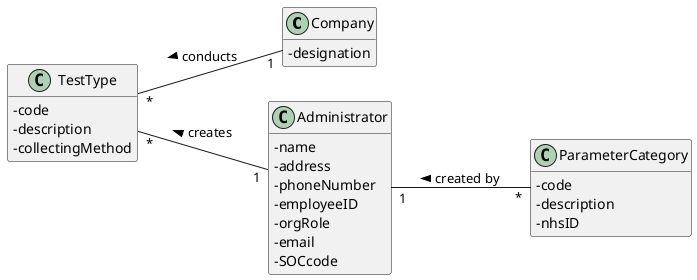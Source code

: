 @startuml
hide methods
left to right direction

class Company
class Administrator
class ParameterCategory
class TestType

TestType "*" -- "1" Company : < conducts

TestType "*" -- "1" Administrator : < creates

Administrator "1" -- "*" ParameterCategory : < created by

skinparam classAttributeIconSize 0

class Company{
-designation
}

class Administrator{
-name
-address
-phoneNumber
-employeeID
-orgRole
-email
-SOCcode
}

class ParameterCategory{
-code
-description
-nhsID
}

class TestType{
-code
-description
-collectingMethod
}

@enduml